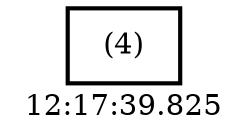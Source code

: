 digraph  g{ graph[label = "12:17:39.825"]
node [shape=rectangle, color=black, fontcolor=black, style=bold] edge [color=black] 0 [label="(4)"] ; 
}

